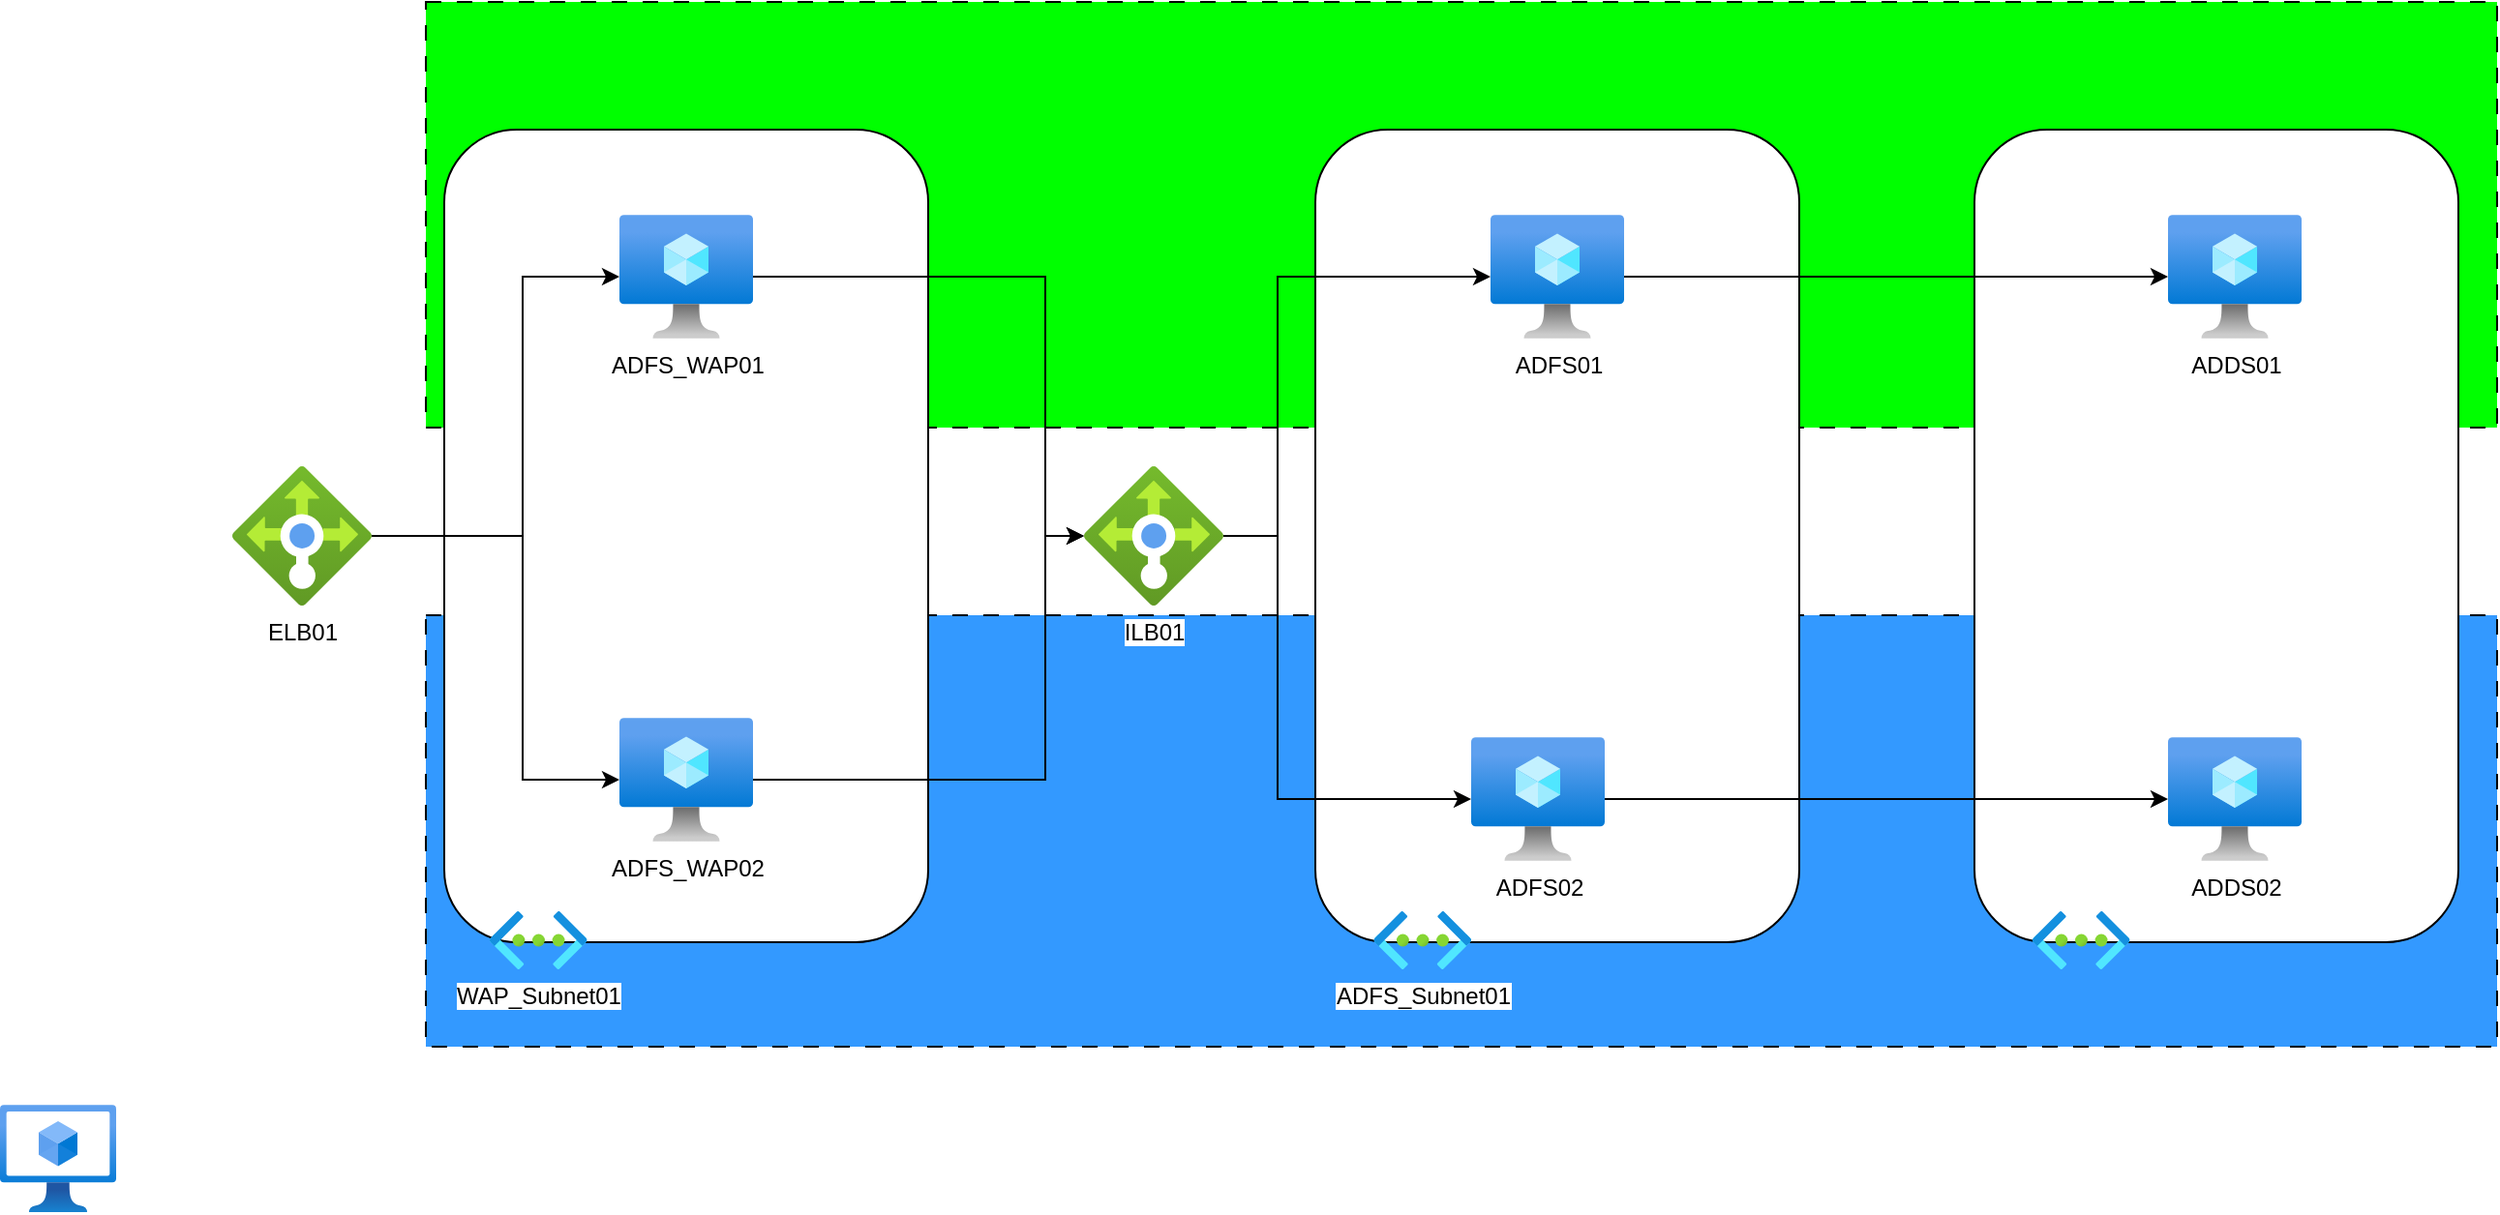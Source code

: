 <mxfile version="21.0.4" type="github">
  <diagram name="Page-1" id="ZwdiqIXqaAQdnmQPxWKj">
    <mxGraphModel dx="1434" dy="764" grid="1" gridSize="10" guides="1" tooltips="1" connect="1" arrows="1" fold="1" page="1" pageScale="1" pageWidth="1654" pageHeight="1169" math="0" shadow="0">
      <root>
        <mxCell id="0" />
        <mxCell id="1" parent="0" />
        <mxCell id="jynaEDO-RNVVXrA4uN62-24" value="" style="rounded=0;whiteSpace=wrap;html=1;dashed=1;dashPattern=8 8;fillColor=#3399FF;" vertex="1" parent="1">
          <mxGeometry x="260" y="427" width="1070" height="223" as="geometry" />
        </mxCell>
        <mxCell id="jynaEDO-RNVVXrA4uN62-23" value="" style="rounded=0;whiteSpace=wrap;html=1;dashed=1;dashPattern=8 8;fillColor=#00FF00;" vertex="1" parent="1">
          <mxGeometry x="260" y="110" width="1070" height="220" as="geometry" />
        </mxCell>
        <mxCell id="jynaEDO-RNVVXrA4uN62-9" value="" style="rounded=1;whiteSpace=wrap;html=1;" vertex="1" parent="1">
          <mxGeometry x="1060" y="176" width="250" height="420" as="geometry" />
        </mxCell>
        <mxCell id="jynaEDO-RNVVXrA4uN62-10" value="" style="rounded=1;whiteSpace=wrap;html=1;" vertex="1" parent="1">
          <mxGeometry x="719.5" y="176" width="250" height="420" as="geometry" />
        </mxCell>
        <mxCell id="jynaEDO-RNVVXrA4uN62-11" value="" style="rounded=1;whiteSpace=wrap;html=1;" vertex="1" parent="1">
          <mxGeometry x="269.5" y="176" width="250" height="420" as="geometry" />
        </mxCell>
        <mxCell id="jynaEDO-RNVVXrA4uN62-14" style="edgeStyle=orthogonalEdgeStyle;rounded=0;orthogonalLoop=1;jettySize=auto;html=1;" edge="1" parent="1" source="jynaEDO-RNVVXrA4uN62-1" target="jynaEDO-RNVVXrA4uN62-6">
          <mxGeometry relative="1" as="geometry">
            <Array as="points">
              <mxPoint x="580" y="252" />
              <mxPoint x="580" y="386" />
            </Array>
          </mxGeometry>
        </mxCell>
        <mxCell id="jynaEDO-RNVVXrA4uN62-1" value="ADFS_WAP01" style="aspect=fixed;html=1;points=[];align=center;image;fontSize=12;image=img/lib/azure2/compute/Virtual_Machine.svg;" vertex="1" parent="1">
          <mxGeometry x="360" y="220" width="69" height="64" as="geometry" />
        </mxCell>
        <mxCell id="jynaEDO-RNVVXrA4uN62-15" style="edgeStyle=orthogonalEdgeStyle;rounded=0;orthogonalLoop=1;jettySize=auto;html=1;" edge="1" parent="1" source="jynaEDO-RNVVXrA4uN62-2" target="jynaEDO-RNVVXrA4uN62-6">
          <mxGeometry relative="1" as="geometry">
            <Array as="points">
              <mxPoint x="580" y="512" />
              <mxPoint x="580" y="386" />
            </Array>
          </mxGeometry>
        </mxCell>
        <mxCell id="jynaEDO-RNVVXrA4uN62-2" value="ADFS_WAP02" style="aspect=fixed;html=1;points=[];align=center;image;fontSize=12;image=img/lib/azure2/compute/Virtual_Machine.svg;" vertex="1" parent="1">
          <mxGeometry x="360" y="480" width="69" height="64" as="geometry" />
        </mxCell>
        <mxCell id="jynaEDO-RNVVXrA4uN62-18" style="edgeStyle=orthogonalEdgeStyle;rounded=0;orthogonalLoop=1;jettySize=auto;html=1;" edge="1" parent="1" source="jynaEDO-RNVVXrA4uN62-3" target="jynaEDO-RNVVXrA4uN62-7">
          <mxGeometry relative="1" as="geometry" />
        </mxCell>
        <mxCell id="jynaEDO-RNVVXrA4uN62-3" value="ADFS01" style="aspect=fixed;html=1;points=[];align=center;image;fontSize=12;image=img/lib/azure2/compute/Virtual_Machine.svg;" vertex="1" parent="1">
          <mxGeometry x="810" y="220" width="69" height="64" as="geometry" />
        </mxCell>
        <mxCell id="jynaEDO-RNVVXrA4uN62-19" style="edgeStyle=orthogonalEdgeStyle;rounded=0;orthogonalLoop=1;jettySize=auto;html=1;" edge="1" parent="1" source="jynaEDO-RNVVXrA4uN62-4" target="jynaEDO-RNVVXrA4uN62-8">
          <mxGeometry relative="1" as="geometry" />
        </mxCell>
        <mxCell id="jynaEDO-RNVVXrA4uN62-4" value="ADFS02" style="aspect=fixed;html=1;points=[];align=center;image;fontSize=12;image=img/lib/azure2/compute/Virtual_Machine.svg;" vertex="1" parent="1">
          <mxGeometry x="800" y="490" width="69" height="64" as="geometry" />
        </mxCell>
        <mxCell id="jynaEDO-RNVVXrA4uN62-12" style="edgeStyle=orthogonalEdgeStyle;rounded=0;orthogonalLoop=1;jettySize=auto;html=1;" edge="1" parent="1" source="jynaEDO-RNVVXrA4uN62-5" target="jynaEDO-RNVVXrA4uN62-1">
          <mxGeometry relative="1" as="geometry">
            <Array as="points">
              <mxPoint x="310" y="386" />
              <mxPoint x="310" y="252" />
            </Array>
          </mxGeometry>
        </mxCell>
        <mxCell id="jynaEDO-RNVVXrA4uN62-13" style="edgeStyle=orthogonalEdgeStyle;rounded=0;orthogonalLoop=1;jettySize=auto;html=1;" edge="1" parent="1" source="jynaEDO-RNVVXrA4uN62-5" target="jynaEDO-RNVVXrA4uN62-2">
          <mxGeometry relative="1" as="geometry">
            <Array as="points">
              <mxPoint x="310" y="386" />
              <mxPoint x="310" y="512" />
            </Array>
          </mxGeometry>
        </mxCell>
        <mxCell id="jynaEDO-RNVVXrA4uN62-5" value="ELB01" style="aspect=fixed;html=1;points=[];align=center;image;fontSize=12;image=img/lib/azure2/networking/Load_Balancers.svg;" vertex="1" parent="1">
          <mxGeometry x="160" y="350" width="72" height="72" as="geometry" />
        </mxCell>
        <mxCell id="jynaEDO-RNVVXrA4uN62-16" style="edgeStyle=orthogonalEdgeStyle;rounded=0;orthogonalLoop=1;jettySize=auto;html=1;" edge="1" parent="1" source="jynaEDO-RNVVXrA4uN62-6" target="jynaEDO-RNVVXrA4uN62-3">
          <mxGeometry relative="1" as="geometry">
            <Array as="points">
              <mxPoint x="700" y="386" />
              <mxPoint x="700" y="252" />
            </Array>
          </mxGeometry>
        </mxCell>
        <mxCell id="jynaEDO-RNVVXrA4uN62-17" style="edgeStyle=orthogonalEdgeStyle;rounded=0;orthogonalLoop=1;jettySize=auto;html=1;" edge="1" parent="1" source="jynaEDO-RNVVXrA4uN62-6" target="jynaEDO-RNVVXrA4uN62-4">
          <mxGeometry relative="1" as="geometry">
            <Array as="points">
              <mxPoint x="700" y="386" />
              <mxPoint x="700" y="522" />
            </Array>
          </mxGeometry>
        </mxCell>
        <mxCell id="jynaEDO-RNVVXrA4uN62-6" value="ILB01" style="aspect=fixed;html=1;points=[];align=center;image;fontSize=12;image=img/lib/azure2/networking/Load_Balancers.svg;" vertex="1" parent="1">
          <mxGeometry x="600" y="350" width="72" height="72" as="geometry" />
        </mxCell>
        <mxCell id="jynaEDO-RNVVXrA4uN62-7" value="ADDS01" style="aspect=fixed;html=1;points=[];align=center;image;fontSize=12;image=img/lib/azure2/compute/Virtual_Machine.svg;" vertex="1" parent="1">
          <mxGeometry x="1160" y="220" width="69" height="64" as="geometry" />
        </mxCell>
        <mxCell id="jynaEDO-RNVVXrA4uN62-8" value="ADDS02" style="aspect=fixed;html=1;points=[];align=center;image;fontSize=12;image=img/lib/azure2/compute/Virtual_Machine.svg;" vertex="1" parent="1">
          <mxGeometry x="1160" y="490" width="69" height="64" as="geometry" />
        </mxCell>
        <mxCell id="jynaEDO-RNVVXrA4uN62-20" value="WAP_Subnet01" style="aspect=fixed;html=1;points=[];align=center;image;fontSize=12;image=img/lib/azure2/networking/Virtual_Networks.svg;" vertex="1" parent="1">
          <mxGeometry x="293" y="580" width="50.25" height="30" as="geometry" />
        </mxCell>
        <mxCell id="jynaEDO-RNVVXrA4uN62-21" value="ADFS_Subnet01" style="aspect=fixed;html=1;points=[];align=center;image;fontSize=12;image=img/lib/azure2/networking/Virtual_Networks.svg;" vertex="1" parent="1">
          <mxGeometry x="749.75" y="580" width="50.25" height="30" as="geometry" />
        </mxCell>
        <mxCell id="jynaEDO-RNVVXrA4uN62-22" value="" style="aspect=fixed;html=1;points=[];align=center;image;fontSize=12;image=img/lib/azure2/networking/Virtual_Networks.svg;" vertex="1" parent="1">
          <mxGeometry x="1090" y="580" width="50.25" height="30" as="geometry" />
        </mxCell>
        <mxCell id="jynaEDO-RNVVXrA4uN62-25" value="" style="aspect=fixed;html=1;points=[];align=center;image;fontSize=12;image=img/lib/azure2/compute/Virtual_Machines_Classic.svg;" vertex="1" parent="1">
          <mxGeometry x="40" y="680" width="60" height="55.66" as="geometry" />
        </mxCell>
      </root>
    </mxGraphModel>
  </diagram>
</mxfile>
